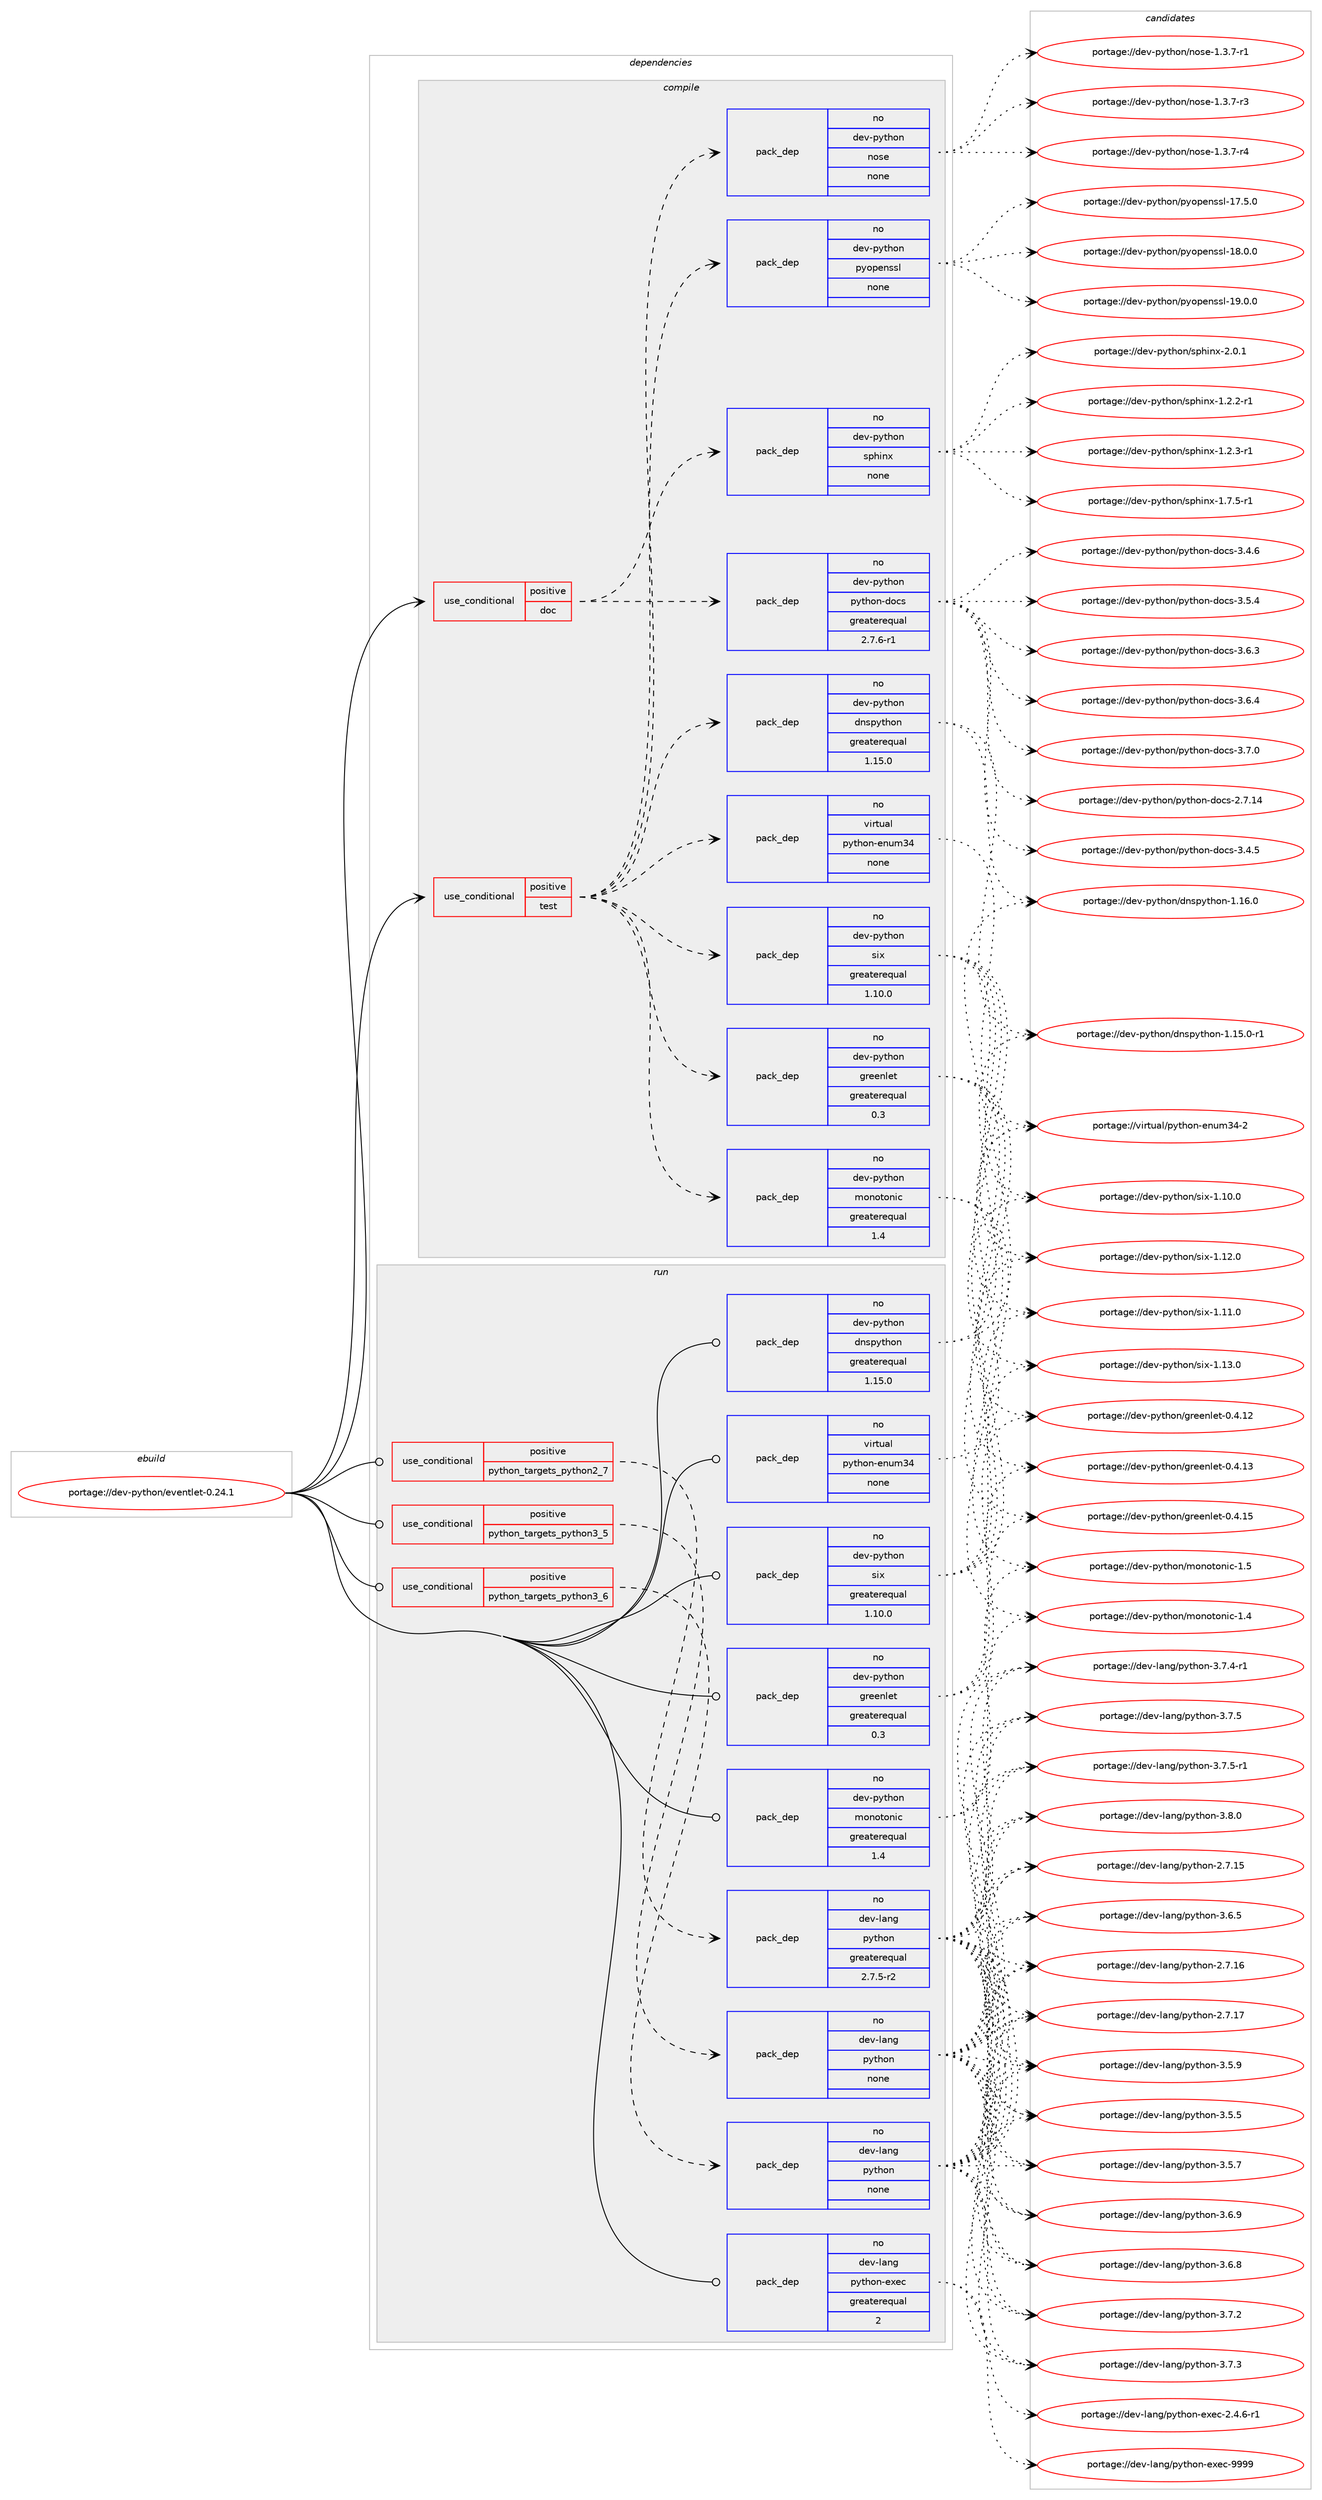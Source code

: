 digraph prolog {

# *************
# Graph options
# *************

newrank=true;
concentrate=true;
compound=true;
graph [rankdir=LR,fontname=Helvetica,fontsize=10,ranksep=1.5];#, ranksep=2.5, nodesep=0.2];
edge  [arrowhead=vee];
node  [fontname=Helvetica,fontsize=10];

# **********
# The ebuild
# **********

subgraph cluster_leftcol {
color=gray;
rank=same;
label=<<i>ebuild</i>>;
id [label="portage://dev-python/eventlet-0.24.1", color=red, width=4, href="../dev-python/eventlet-0.24.1.svg"];
}

# ****************
# The dependencies
# ****************

subgraph cluster_midcol {
color=gray;
label=<<i>dependencies</i>>;
subgraph cluster_compile {
fillcolor="#eeeeee";
style=filled;
label=<<i>compile</i>>;
subgraph cond28296 {
dependency138368 [label=<<TABLE BORDER="0" CELLBORDER="1" CELLSPACING="0" CELLPADDING="4"><TR><TD ROWSPAN="3" CELLPADDING="10">use_conditional</TD></TR><TR><TD>positive</TD></TR><TR><TD>doc</TD></TR></TABLE>>, shape=none, color=red];
subgraph pack106756 {
dependency138369 [label=<<TABLE BORDER="0" CELLBORDER="1" CELLSPACING="0" CELLPADDING="4" WIDTH="220"><TR><TD ROWSPAN="6" CELLPADDING="30">pack_dep</TD></TR><TR><TD WIDTH="110">no</TD></TR><TR><TD>dev-python</TD></TR><TR><TD>sphinx</TD></TR><TR><TD>none</TD></TR><TR><TD></TD></TR></TABLE>>, shape=none, color=blue];
}
dependency138368:e -> dependency138369:w [weight=20,style="dashed",arrowhead="vee"];
subgraph pack106757 {
dependency138370 [label=<<TABLE BORDER="0" CELLBORDER="1" CELLSPACING="0" CELLPADDING="4" WIDTH="220"><TR><TD ROWSPAN="6" CELLPADDING="30">pack_dep</TD></TR><TR><TD WIDTH="110">no</TD></TR><TR><TD>dev-python</TD></TR><TR><TD>python-docs</TD></TR><TR><TD>greaterequal</TD></TR><TR><TD>2.7.6-r1</TD></TR></TABLE>>, shape=none, color=blue];
}
dependency138368:e -> dependency138370:w [weight=20,style="dashed",arrowhead="vee"];
}
id:e -> dependency138368:w [weight=20,style="solid",arrowhead="vee"];
subgraph cond28297 {
dependency138371 [label=<<TABLE BORDER="0" CELLBORDER="1" CELLSPACING="0" CELLPADDING="4"><TR><TD ROWSPAN="3" CELLPADDING="10">use_conditional</TD></TR><TR><TD>positive</TD></TR><TR><TD>test</TD></TR></TABLE>>, shape=none, color=red];
subgraph pack106758 {
dependency138372 [label=<<TABLE BORDER="0" CELLBORDER="1" CELLSPACING="0" CELLPADDING="4" WIDTH="220"><TR><TD ROWSPAN="6" CELLPADDING="30">pack_dep</TD></TR><TR><TD WIDTH="110">no</TD></TR><TR><TD>dev-python</TD></TR><TR><TD>dnspython</TD></TR><TR><TD>greaterequal</TD></TR><TR><TD>1.15.0</TD></TR></TABLE>>, shape=none, color=blue];
}
dependency138371:e -> dependency138372:w [weight=20,style="dashed",arrowhead="vee"];
subgraph pack106759 {
dependency138373 [label=<<TABLE BORDER="0" CELLBORDER="1" CELLSPACING="0" CELLPADDING="4" WIDTH="220"><TR><TD ROWSPAN="6" CELLPADDING="30">pack_dep</TD></TR><TR><TD WIDTH="110">no</TD></TR><TR><TD>virtual</TD></TR><TR><TD>python-enum34</TD></TR><TR><TD>none</TD></TR><TR><TD></TD></TR></TABLE>>, shape=none, color=blue];
}
dependency138371:e -> dependency138373:w [weight=20,style="dashed",arrowhead="vee"];
subgraph pack106760 {
dependency138374 [label=<<TABLE BORDER="0" CELLBORDER="1" CELLSPACING="0" CELLPADDING="4" WIDTH="220"><TR><TD ROWSPAN="6" CELLPADDING="30">pack_dep</TD></TR><TR><TD WIDTH="110">no</TD></TR><TR><TD>dev-python</TD></TR><TR><TD>greenlet</TD></TR><TR><TD>greaterequal</TD></TR><TR><TD>0.3</TD></TR></TABLE>>, shape=none, color=blue];
}
dependency138371:e -> dependency138374:w [weight=20,style="dashed",arrowhead="vee"];
subgraph pack106761 {
dependency138375 [label=<<TABLE BORDER="0" CELLBORDER="1" CELLSPACING="0" CELLPADDING="4" WIDTH="220"><TR><TD ROWSPAN="6" CELLPADDING="30">pack_dep</TD></TR><TR><TD WIDTH="110">no</TD></TR><TR><TD>dev-python</TD></TR><TR><TD>monotonic</TD></TR><TR><TD>greaterequal</TD></TR><TR><TD>1.4</TD></TR></TABLE>>, shape=none, color=blue];
}
dependency138371:e -> dependency138375:w [weight=20,style="dashed",arrowhead="vee"];
subgraph pack106762 {
dependency138376 [label=<<TABLE BORDER="0" CELLBORDER="1" CELLSPACING="0" CELLPADDING="4" WIDTH="220"><TR><TD ROWSPAN="6" CELLPADDING="30">pack_dep</TD></TR><TR><TD WIDTH="110">no</TD></TR><TR><TD>dev-python</TD></TR><TR><TD>six</TD></TR><TR><TD>greaterequal</TD></TR><TR><TD>1.10.0</TD></TR></TABLE>>, shape=none, color=blue];
}
dependency138371:e -> dependency138376:w [weight=20,style="dashed",arrowhead="vee"];
subgraph pack106763 {
dependency138377 [label=<<TABLE BORDER="0" CELLBORDER="1" CELLSPACING="0" CELLPADDING="4" WIDTH="220"><TR><TD ROWSPAN="6" CELLPADDING="30">pack_dep</TD></TR><TR><TD WIDTH="110">no</TD></TR><TR><TD>dev-python</TD></TR><TR><TD>pyopenssl</TD></TR><TR><TD>none</TD></TR><TR><TD></TD></TR></TABLE>>, shape=none, color=blue];
}
dependency138371:e -> dependency138377:w [weight=20,style="dashed",arrowhead="vee"];
subgraph pack106764 {
dependency138378 [label=<<TABLE BORDER="0" CELLBORDER="1" CELLSPACING="0" CELLPADDING="4" WIDTH="220"><TR><TD ROWSPAN="6" CELLPADDING="30">pack_dep</TD></TR><TR><TD WIDTH="110">no</TD></TR><TR><TD>dev-python</TD></TR><TR><TD>nose</TD></TR><TR><TD>none</TD></TR><TR><TD></TD></TR></TABLE>>, shape=none, color=blue];
}
dependency138371:e -> dependency138378:w [weight=20,style="dashed",arrowhead="vee"];
}
id:e -> dependency138371:w [weight=20,style="solid",arrowhead="vee"];
}
subgraph cluster_compileandrun {
fillcolor="#eeeeee";
style=filled;
label=<<i>compile and run</i>>;
}
subgraph cluster_run {
fillcolor="#eeeeee";
style=filled;
label=<<i>run</i>>;
subgraph cond28298 {
dependency138379 [label=<<TABLE BORDER="0" CELLBORDER="1" CELLSPACING="0" CELLPADDING="4"><TR><TD ROWSPAN="3" CELLPADDING="10">use_conditional</TD></TR><TR><TD>positive</TD></TR><TR><TD>python_targets_python2_7</TD></TR></TABLE>>, shape=none, color=red];
subgraph pack106765 {
dependency138380 [label=<<TABLE BORDER="0" CELLBORDER="1" CELLSPACING="0" CELLPADDING="4" WIDTH="220"><TR><TD ROWSPAN="6" CELLPADDING="30">pack_dep</TD></TR><TR><TD WIDTH="110">no</TD></TR><TR><TD>dev-lang</TD></TR><TR><TD>python</TD></TR><TR><TD>greaterequal</TD></TR><TR><TD>2.7.5-r2</TD></TR></TABLE>>, shape=none, color=blue];
}
dependency138379:e -> dependency138380:w [weight=20,style="dashed",arrowhead="vee"];
}
id:e -> dependency138379:w [weight=20,style="solid",arrowhead="odot"];
subgraph cond28299 {
dependency138381 [label=<<TABLE BORDER="0" CELLBORDER="1" CELLSPACING="0" CELLPADDING="4"><TR><TD ROWSPAN="3" CELLPADDING="10">use_conditional</TD></TR><TR><TD>positive</TD></TR><TR><TD>python_targets_python3_5</TD></TR></TABLE>>, shape=none, color=red];
subgraph pack106766 {
dependency138382 [label=<<TABLE BORDER="0" CELLBORDER="1" CELLSPACING="0" CELLPADDING="4" WIDTH="220"><TR><TD ROWSPAN="6" CELLPADDING="30">pack_dep</TD></TR><TR><TD WIDTH="110">no</TD></TR><TR><TD>dev-lang</TD></TR><TR><TD>python</TD></TR><TR><TD>none</TD></TR><TR><TD></TD></TR></TABLE>>, shape=none, color=blue];
}
dependency138381:e -> dependency138382:w [weight=20,style="dashed",arrowhead="vee"];
}
id:e -> dependency138381:w [weight=20,style="solid",arrowhead="odot"];
subgraph cond28300 {
dependency138383 [label=<<TABLE BORDER="0" CELLBORDER="1" CELLSPACING="0" CELLPADDING="4"><TR><TD ROWSPAN="3" CELLPADDING="10">use_conditional</TD></TR><TR><TD>positive</TD></TR><TR><TD>python_targets_python3_6</TD></TR></TABLE>>, shape=none, color=red];
subgraph pack106767 {
dependency138384 [label=<<TABLE BORDER="0" CELLBORDER="1" CELLSPACING="0" CELLPADDING="4" WIDTH="220"><TR><TD ROWSPAN="6" CELLPADDING="30">pack_dep</TD></TR><TR><TD WIDTH="110">no</TD></TR><TR><TD>dev-lang</TD></TR><TR><TD>python</TD></TR><TR><TD>none</TD></TR><TR><TD></TD></TR></TABLE>>, shape=none, color=blue];
}
dependency138383:e -> dependency138384:w [weight=20,style="dashed",arrowhead="vee"];
}
id:e -> dependency138383:w [weight=20,style="solid",arrowhead="odot"];
subgraph pack106768 {
dependency138385 [label=<<TABLE BORDER="0" CELLBORDER="1" CELLSPACING="0" CELLPADDING="4" WIDTH="220"><TR><TD ROWSPAN="6" CELLPADDING="30">pack_dep</TD></TR><TR><TD WIDTH="110">no</TD></TR><TR><TD>dev-lang</TD></TR><TR><TD>python-exec</TD></TR><TR><TD>greaterequal</TD></TR><TR><TD>2</TD></TR></TABLE>>, shape=none, color=blue];
}
id:e -> dependency138385:w [weight=20,style="solid",arrowhead="odot"];
subgraph pack106769 {
dependency138386 [label=<<TABLE BORDER="0" CELLBORDER="1" CELLSPACING="0" CELLPADDING="4" WIDTH="220"><TR><TD ROWSPAN="6" CELLPADDING="30">pack_dep</TD></TR><TR><TD WIDTH="110">no</TD></TR><TR><TD>dev-python</TD></TR><TR><TD>dnspython</TD></TR><TR><TD>greaterequal</TD></TR><TR><TD>1.15.0</TD></TR></TABLE>>, shape=none, color=blue];
}
id:e -> dependency138386:w [weight=20,style="solid",arrowhead="odot"];
subgraph pack106770 {
dependency138387 [label=<<TABLE BORDER="0" CELLBORDER="1" CELLSPACING="0" CELLPADDING="4" WIDTH="220"><TR><TD ROWSPAN="6" CELLPADDING="30">pack_dep</TD></TR><TR><TD WIDTH="110">no</TD></TR><TR><TD>dev-python</TD></TR><TR><TD>greenlet</TD></TR><TR><TD>greaterequal</TD></TR><TR><TD>0.3</TD></TR></TABLE>>, shape=none, color=blue];
}
id:e -> dependency138387:w [weight=20,style="solid",arrowhead="odot"];
subgraph pack106771 {
dependency138388 [label=<<TABLE BORDER="0" CELLBORDER="1" CELLSPACING="0" CELLPADDING="4" WIDTH="220"><TR><TD ROWSPAN="6" CELLPADDING="30">pack_dep</TD></TR><TR><TD WIDTH="110">no</TD></TR><TR><TD>dev-python</TD></TR><TR><TD>monotonic</TD></TR><TR><TD>greaterequal</TD></TR><TR><TD>1.4</TD></TR></TABLE>>, shape=none, color=blue];
}
id:e -> dependency138388:w [weight=20,style="solid",arrowhead="odot"];
subgraph pack106772 {
dependency138389 [label=<<TABLE BORDER="0" CELLBORDER="1" CELLSPACING="0" CELLPADDING="4" WIDTH="220"><TR><TD ROWSPAN="6" CELLPADDING="30">pack_dep</TD></TR><TR><TD WIDTH="110">no</TD></TR><TR><TD>dev-python</TD></TR><TR><TD>six</TD></TR><TR><TD>greaterequal</TD></TR><TR><TD>1.10.0</TD></TR></TABLE>>, shape=none, color=blue];
}
id:e -> dependency138389:w [weight=20,style="solid",arrowhead="odot"];
subgraph pack106773 {
dependency138390 [label=<<TABLE BORDER="0" CELLBORDER="1" CELLSPACING="0" CELLPADDING="4" WIDTH="220"><TR><TD ROWSPAN="6" CELLPADDING="30">pack_dep</TD></TR><TR><TD WIDTH="110">no</TD></TR><TR><TD>virtual</TD></TR><TR><TD>python-enum34</TD></TR><TR><TD>none</TD></TR><TR><TD></TD></TR></TABLE>>, shape=none, color=blue];
}
id:e -> dependency138390:w [weight=20,style="solid",arrowhead="odot"];
}
}

# **************
# The candidates
# **************

subgraph cluster_choices {
rank=same;
color=gray;
label=<<i>candidates</i>>;

subgraph choice106756 {
color=black;
nodesep=1;
choiceportage10010111845112121116104111110471151121041051101204549465046504511449 [label="portage://dev-python/sphinx-1.2.2-r1", color=red, width=4,href="../dev-python/sphinx-1.2.2-r1.svg"];
choiceportage10010111845112121116104111110471151121041051101204549465046514511449 [label="portage://dev-python/sphinx-1.2.3-r1", color=red, width=4,href="../dev-python/sphinx-1.2.3-r1.svg"];
choiceportage10010111845112121116104111110471151121041051101204549465546534511449 [label="portage://dev-python/sphinx-1.7.5-r1", color=red, width=4,href="../dev-python/sphinx-1.7.5-r1.svg"];
choiceportage1001011184511212111610411111047115112104105110120455046484649 [label="portage://dev-python/sphinx-2.0.1", color=red, width=4,href="../dev-python/sphinx-2.0.1.svg"];
dependency138369:e -> choiceportage10010111845112121116104111110471151121041051101204549465046504511449:w [style=dotted,weight="100"];
dependency138369:e -> choiceportage10010111845112121116104111110471151121041051101204549465046514511449:w [style=dotted,weight="100"];
dependency138369:e -> choiceportage10010111845112121116104111110471151121041051101204549465546534511449:w [style=dotted,weight="100"];
dependency138369:e -> choiceportage1001011184511212111610411111047115112104105110120455046484649:w [style=dotted,weight="100"];
}
subgraph choice106757 {
color=black;
nodesep=1;
choiceportage1001011184511212111610411111047112121116104111110451001119911545504655464952 [label="portage://dev-python/python-docs-2.7.14", color=red, width=4,href="../dev-python/python-docs-2.7.14.svg"];
choiceportage10010111845112121116104111110471121211161041111104510011199115455146524653 [label="portage://dev-python/python-docs-3.4.5", color=red, width=4,href="../dev-python/python-docs-3.4.5.svg"];
choiceportage10010111845112121116104111110471121211161041111104510011199115455146524654 [label="portage://dev-python/python-docs-3.4.6", color=red, width=4,href="../dev-python/python-docs-3.4.6.svg"];
choiceportage10010111845112121116104111110471121211161041111104510011199115455146534652 [label="portage://dev-python/python-docs-3.5.4", color=red, width=4,href="../dev-python/python-docs-3.5.4.svg"];
choiceportage10010111845112121116104111110471121211161041111104510011199115455146544651 [label="portage://dev-python/python-docs-3.6.3", color=red, width=4,href="../dev-python/python-docs-3.6.3.svg"];
choiceportage10010111845112121116104111110471121211161041111104510011199115455146544652 [label="portage://dev-python/python-docs-3.6.4", color=red, width=4,href="../dev-python/python-docs-3.6.4.svg"];
choiceportage10010111845112121116104111110471121211161041111104510011199115455146554648 [label="portage://dev-python/python-docs-3.7.0", color=red, width=4,href="../dev-python/python-docs-3.7.0.svg"];
dependency138370:e -> choiceportage1001011184511212111610411111047112121116104111110451001119911545504655464952:w [style=dotted,weight="100"];
dependency138370:e -> choiceportage10010111845112121116104111110471121211161041111104510011199115455146524653:w [style=dotted,weight="100"];
dependency138370:e -> choiceportage10010111845112121116104111110471121211161041111104510011199115455146524654:w [style=dotted,weight="100"];
dependency138370:e -> choiceportage10010111845112121116104111110471121211161041111104510011199115455146534652:w [style=dotted,weight="100"];
dependency138370:e -> choiceportage10010111845112121116104111110471121211161041111104510011199115455146544651:w [style=dotted,weight="100"];
dependency138370:e -> choiceportage10010111845112121116104111110471121211161041111104510011199115455146544652:w [style=dotted,weight="100"];
dependency138370:e -> choiceportage10010111845112121116104111110471121211161041111104510011199115455146554648:w [style=dotted,weight="100"];
}
subgraph choice106758 {
color=black;
nodesep=1;
choiceportage1001011184511212111610411111047100110115112121116104111110454946495346484511449 [label="portage://dev-python/dnspython-1.15.0-r1", color=red, width=4,href="../dev-python/dnspython-1.15.0-r1.svg"];
choiceportage100101118451121211161041111104710011011511212111610411111045494649544648 [label="portage://dev-python/dnspython-1.16.0", color=red, width=4,href="../dev-python/dnspython-1.16.0.svg"];
dependency138372:e -> choiceportage1001011184511212111610411111047100110115112121116104111110454946495346484511449:w [style=dotted,weight="100"];
dependency138372:e -> choiceportage100101118451121211161041111104710011011511212111610411111045494649544648:w [style=dotted,weight="100"];
}
subgraph choice106759 {
color=black;
nodesep=1;
choiceportage11810511411611797108471121211161041111104510111011710951524550 [label="portage://virtual/python-enum34-2", color=red, width=4,href="../virtual/python-enum34-2.svg"];
dependency138373:e -> choiceportage11810511411611797108471121211161041111104510111011710951524550:w [style=dotted,weight="100"];
}
subgraph choice106760 {
color=black;
nodesep=1;
choiceportage100101118451121211161041111104710311410110111010810111645484652464950 [label="portage://dev-python/greenlet-0.4.12", color=red, width=4,href="../dev-python/greenlet-0.4.12.svg"];
choiceportage100101118451121211161041111104710311410110111010810111645484652464951 [label="portage://dev-python/greenlet-0.4.13", color=red, width=4,href="../dev-python/greenlet-0.4.13.svg"];
choiceportage100101118451121211161041111104710311410110111010810111645484652464953 [label="portage://dev-python/greenlet-0.4.15", color=red, width=4,href="../dev-python/greenlet-0.4.15.svg"];
dependency138374:e -> choiceportage100101118451121211161041111104710311410110111010810111645484652464950:w [style=dotted,weight="100"];
dependency138374:e -> choiceportage100101118451121211161041111104710311410110111010810111645484652464951:w [style=dotted,weight="100"];
dependency138374:e -> choiceportage100101118451121211161041111104710311410110111010810111645484652464953:w [style=dotted,weight="100"];
}
subgraph choice106761 {
color=black;
nodesep=1;
choiceportage10010111845112121116104111110471091111101111161111101059945494652 [label="portage://dev-python/monotonic-1.4", color=red, width=4,href="../dev-python/monotonic-1.4.svg"];
choiceportage10010111845112121116104111110471091111101111161111101059945494653 [label="portage://dev-python/monotonic-1.5", color=red, width=4,href="../dev-python/monotonic-1.5.svg"];
dependency138375:e -> choiceportage10010111845112121116104111110471091111101111161111101059945494652:w [style=dotted,weight="100"];
dependency138375:e -> choiceportage10010111845112121116104111110471091111101111161111101059945494653:w [style=dotted,weight="100"];
}
subgraph choice106762 {
color=black;
nodesep=1;
choiceportage100101118451121211161041111104711510512045494649484648 [label="portage://dev-python/six-1.10.0", color=red, width=4,href="../dev-python/six-1.10.0.svg"];
choiceportage100101118451121211161041111104711510512045494649494648 [label="portage://dev-python/six-1.11.0", color=red, width=4,href="../dev-python/six-1.11.0.svg"];
choiceportage100101118451121211161041111104711510512045494649504648 [label="portage://dev-python/six-1.12.0", color=red, width=4,href="../dev-python/six-1.12.0.svg"];
choiceportage100101118451121211161041111104711510512045494649514648 [label="portage://dev-python/six-1.13.0", color=red, width=4,href="../dev-python/six-1.13.0.svg"];
dependency138376:e -> choiceportage100101118451121211161041111104711510512045494649484648:w [style=dotted,weight="100"];
dependency138376:e -> choiceportage100101118451121211161041111104711510512045494649494648:w [style=dotted,weight="100"];
dependency138376:e -> choiceportage100101118451121211161041111104711510512045494649504648:w [style=dotted,weight="100"];
dependency138376:e -> choiceportage100101118451121211161041111104711510512045494649514648:w [style=dotted,weight="100"];
}
subgraph choice106763 {
color=black;
nodesep=1;
choiceportage100101118451121211161041111104711212111111210111011511510845495546534648 [label="portage://dev-python/pyopenssl-17.5.0", color=red, width=4,href="../dev-python/pyopenssl-17.5.0.svg"];
choiceportage100101118451121211161041111104711212111111210111011511510845495646484648 [label="portage://dev-python/pyopenssl-18.0.0", color=red, width=4,href="../dev-python/pyopenssl-18.0.0.svg"];
choiceportage100101118451121211161041111104711212111111210111011511510845495746484648 [label="portage://dev-python/pyopenssl-19.0.0", color=red, width=4,href="../dev-python/pyopenssl-19.0.0.svg"];
dependency138377:e -> choiceportage100101118451121211161041111104711212111111210111011511510845495546534648:w [style=dotted,weight="100"];
dependency138377:e -> choiceportage100101118451121211161041111104711212111111210111011511510845495646484648:w [style=dotted,weight="100"];
dependency138377:e -> choiceportage100101118451121211161041111104711212111111210111011511510845495746484648:w [style=dotted,weight="100"];
}
subgraph choice106764 {
color=black;
nodesep=1;
choiceportage10010111845112121116104111110471101111151014549465146554511449 [label="portage://dev-python/nose-1.3.7-r1", color=red, width=4,href="../dev-python/nose-1.3.7-r1.svg"];
choiceportage10010111845112121116104111110471101111151014549465146554511451 [label="portage://dev-python/nose-1.3.7-r3", color=red, width=4,href="../dev-python/nose-1.3.7-r3.svg"];
choiceportage10010111845112121116104111110471101111151014549465146554511452 [label="portage://dev-python/nose-1.3.7-r4", color=red, width=4,href="../dev-python/nose-1.3.7-r4.svg"];
dependency138378:e -> choiceportage10010111845112121116104111110471101111151014549465146554511449:w [style=dotted,weight="100"];
dependency138378:e -> choiceportage10010111845112121116104111110471101111151014549465146554511451:w [style=dotted,weight="100"];
dependency138378:e -> choiceportage10010111845112121116104111110471101111151014549465146554511452:w [style=dotted,weight="100"];
}
subgraph choice106765 {
color=black;
nodesep=1;
choiceportage10010111845108971101034711212111610411111045504655464953 [label="portage://dev-lang/python-2.7.15", color=red, width=4,href="../dev-lang/python-2.7.15.svg"];
choiceportage10010111845108971101034711212111610411111045504655464954 [label="portage://dev-lang/python-2.7.16", color=red, width=4,href="../dev-lang/python-2.7.16.svg"];
choiceportage10010111845108971101034711212111610411111045504655464955 [label="portage://dev-lang/python-2.7.17", color=red, width=4,href="../dev-lang/python-2.7.17.svg"];
choiceportage100101118451089711010347112121116104111110455146534653 [label="portage://dev-lang/python-3.5.5", color=red, width=4,href="../dev-lang/python-3.5.5.svg"];
choiceportage100101118451089711010347112121116104111110455146534655 [label="portage://dev-lang/python-3.5.7", color=red, width=4,href="../dev-lang/python-3.5.7.svg"];
choiceportage100101118451089711010347112121116104111110455146534657 [label="portage://dev-lang/python-3.5.9", color=red, width=4,href="../dev-lang/python-3.5.9.svg"];
choiceportage100101118451089711010347112121116104111110455146544653 [label="portage://dev-lang/python-3.6.5", color=red, width=4,href="../dev-lang/python-3.6.5.svg"];
choiceportage100101118451089711010347112121116104111110455146544656 [label="portage://dev-lang/python-3.6.8", color=red, width=4,href="../dev-lang/python-3.6.8.svg"];
choiceportage100101118451089711010347112121116104111110455146544657 [label="portage://dev-lang/python-3.6.9", color=red, width=4,href="../dev-lang/python-3.6.9.svg"];
choiceportage100101118451089711010347112121116104111110455146554650 [label="portage://dev-lang/python-3.7.2", color=red, width=4,href="../dev-lang/python-3.7.2.svg"];
choiceportage100101118451089711010347112121116104111110455146554651 [label="portage://dev-lang/python-3.7.3", color=red, width=4,href="../dev-lang/python-3.7.3.svg"];
choiceportage1001011184510897110103471121211161041111104551465546524511449 [label="portage://dev-lang/python-3.7.4-r1", color=red, width=4,href="../dev-lang/python-3.7.4-r1.svg"];
choiceportage100101118451089711010347112121116104111110455146554653 [label="portage://dev-lang/python-3.7.5", color=red, width=4,href="../dev-lang/python-3.7.5.svg"];
choiceportage1001011184510897110103471121211161041111104551465546534511449 [label="portage://dev-lang/python-3.7.5-r1", color=red, width=4,href="../dev-lang/python-3.7.5-r1.svg"];
choiceportage100101118451089711010347112121116104111110455146564648 [label="portage://dev-lang/python-3.8.0", color=red, width=4,href="../dev-lang/python-3.8.0.svg"];
dependency138380:e -> choiceportage10010111845108971101034711212111610411111045504655464953:w [style=dotted,weight="100"];
dependency138380:e -> choiceportage10010111845108971101034711212111610411111045504655464954:w [style=dotted,weight="100"];
dependency138380:e -> choiceportage10010111845108971101034711212111610411111045504655464955:w [style=dotted,weight="100"];
dependency138380:e -> choiceportage100101118451089711010347112121116104111110455146534653:w [style=dotted,weight="100"];
dependency138380:e -> choiceportage100101118451089711010347112121116104111110455146534655:w [style=dotted,weight="100"];
dependency138380:e -> choiceportage100101118451089711010347112121116104111110455146534657:w [style=dotted,weight="100"];
dependency138380:e -> choiceportage100101118451089711010347112121116104111110455146544653:w [style=dotted,weight="100"];
dependency138380:e -> choiceportage100101118451089711010347112121116104111110455146544656:w [style=dotted,weight="100"];
dependency138380:e -> choiceportage100101118451089711010347112121116104111110455146544657:w [style=dotted,weight="100"];
dependency138380:e -> choiceportage100101118451089711010347112121116104111110455146554650:w [style=dotted,weight="100"];
dependency138380:e -> choiceportage100101118451089711010347112121116104111110455146554651:w [style=dotted,weight="100"];
dependency138380:e -> choiceportage1001011184510897110103471121211161041111104551465546524511449:w [style=dotted,weight="100"];
dependency138380:e -> choiceportage100101118451089711010347112121116104111110455146554653:w [style=dotted,weight="100"];
dependency138380:e -> choiceportage1001011184510897110103471121211161041111104551465546534511449:w [style=dotted,weight="100"];
dependency138380:e -> choiceportage100101118451089711010347112121116104111110455146564648:w [style=dotted,weight="100"];
}
subgraph choice106766 {
color=black;
nodesep=1;
choiceportage10010111845108971101034711212111610411111045504655464953 [label="portage://dev-lang/python-2.7.15", color=red, width=4,href="../dev-lang/python-2.7.15.svg"];
choiceportage10010111845108971101034711212111610411111045504655464954 [label="portage://dev-lang/python-2.7.16", color=red, width=4,href="../dev-lang/python-2.7.16.svg"];
choiceportage10010111845108971101034711212111610411111045504655464955 [label="portage://dev-lang/python-2.7.17", color=red, width=4,href="../dev-lang/python-2.7.17.svg"];
choiceportage100101118451089711010347112121116104111110455146534653 [label="portage://dev-lang/python-3.5.5", color=red, width=4,href="../dev-lang/python-3.5.5.svg"];
choiceportage100101118451089711010347112121116104111110455146534655 [label="portage://dev-lang/python-3.5.7", color=red, width=4,href="../dev-lang/python-3.5.7.svg"];
choiceportage100101118451089711010347112121116104111110455146534657 [label="portage://dev-lang/python-3.5.9", color=red, width=4,href="../dev-lang/python-3.5.9.svg"];
choiceportage100101118451089711010347112121116104111110455146544653 [label="portage://dev-lang/python-3.6.5", color=red, width=4,href="../dev-lang/python-3.6.5.svg"];
choiceportage100101118451089711010347112121116104111110455146544656 [label="portage://dev-lang/python-3.6.8", color=red, width=4,href="../dev-lang/python-3.6.8.svg"];
choiceportage100101118451089711010347112121116104111110455146544657 [label="portage://dev-lang/python-3.6.9", color=red, width=4,href="../dev-lang/python-3.6.9.svg"];
choiceportage100101118451089711010347112121116104111110455146554650 [label="portage://dev-lang/python-3.7.2", color=red, width=4,href="../dev-lang/python-3.7.2.svg"];
choiceportage100101118451089711010347112121116104111110455146554651 [label="portage://dev-lang/python-3.7.3", color=red, width=4,href="../dev-lang/python-3.7.3.svg"];
choiceportage1001011184510897110103471121211161041111104551465546524511449 [label="portage://dev-lang/python-3.7.4-r1", color=red, width=4,href="../dev-lang/python-3.7.4-r1.svg"];
choiceportage100101118451089711010347112121116104111110455146554653 [label="portage://dev-lang/python-3.7.5", color=red, width=4,href="../dev-lang/python-3.7.5.svg"];
choiceportage1001011184510897110103471121211161041111104551465546534511449 [label="portage://dev-lang/python-3.7.5-r1", color=red, width=4,href="../dev-lang/python-3.7.5-r1.svg"];
choiceportage100101118451089711010347112121116104111110455146564648 [label="portage://dev-lang/python-3.8.0", color=red, width=4,href="../dev-lang/python-3.8.0.svg"];
dependency138382:e -> choiceportage10010111845108971101034711212111610411111045504655464953:w [style=dotted,weight="100"];
dependency138382:e -> choiceportage10010111845108971101034711212111610411111045504655464954:w [style=dotted,weight="100"];
dependency138382:e -> choiceportage10010111845108971101034711212111610411111045504655464955:w [style=dotted,weight="100"];
dependency138382:e -> choiceportage100101118451089711010347112121116104111110455146534653:w [style=dotted,weight="100"];
dependency138382:e -> choiceportage100101118451089711010347112121116104111110455146534655:w [style=dotted,weight="100"];
dependency138382:e -> choiceportage100101118451089711010347112121116104111110455146534657:w [style=dotted,weight="100"];
dependency138382:e -> choiceportage100101118451089711010347112121116104111110455146544653:w [style=dotted,weight="100"];
dependency138382:e -> choiceportage100101118451089711010347112121116104111110455146544656:w [style=dotted,weight="100"];
dependency138382:e -> choiceportage100101118451089711010347112121116104111110455146544657:w [style=dotted,weight="100"];
dependency138382:e -> choiceportage100101118451089711010347112121116104111110455146554650:w [style=dotted,weight="100"];
dependency138382:e -> choiceportage100101118451089711010347112121116104111110455146554651:w [style=dotted,weight="100"];
dependency138382:e -> choiceportage1001011184510897110103471121211161041111104551465546524511449:w [style=dotted,weight="100"];
dependency138382:e -> choiceportage100101118451089711010347112121116104111110455146554653:w [style=dotted,weight="100"];
dependency138382:e -> choiceportage1001011184510897110103471121211161041111104551465546534511449:w [style=dotted,weight="100"];
dependency138382:e -> choiceportage100101118451089711010347112121116104111110455146564648:w [style=dotted,weight="100"];
}
subgraph choice106767 {
color=black;
nodesep=1;
choiceportage10010111845108971101034711212111610411111045504655464953 [label="portage://dev-lang/python-2.7.15", color=red, width=4,href="../dev-lang/python-2.7.15.svg"];
choiceportage10010111845108971101034711212111610411111045504655464954 [label="portage://dev-lang/python-2.7.16", color=red, width=4,href="../dev-lang/python-2.7.16.svg"];
choiceportage10010111845108971101034711212111610411111045504655464955 [label="portage://dev-lang/python-2.7.17", color=red, width=4,href="../dev-lang/python-2.7.17.svg"];
choiceportage100101118451089711010347112121116104111110455146534653 [label="portage://dev-lang/python-3.5.5", color=red, width=4,href="../dev-lang/python-3.5.5.svg"];
choiceportage100101118451089711010347112121116104111110455146534655 [label="portage://dev-lang/python-3.5.7", color=red, width=4,href="../dev-lang/python-3.5.7.svg"];
choiceportage100101118451089711010347112121116104111110455146534657 [label="portage://dev-lang/python-3.5.9", color=red, width=4,href="../dev-lang/python-3.5.9.svg"];
choiceportage100101118451089711010347112121116104111110455146544653 [label="portage://dev-lang/python-3.6.5", color=red, width=4,href="../dev-lang/python-3.6.5.svg"];
choiceportage100101118451089711010347112121116104111110455146544656 [label="portage://dev-lang/python-3.6.8", color=red, width=4,href="../dev-lang/python-3.6.8.svg"];
choiceportage100101118451089711010347112121116104111110455146544657 [label="portage://dev-lang/python-3.6.9", color=red, width=4,href="../dev-lang/python-3.6.9.svg"];
choiceportage100101118451089711010347112121116104111110455146554650 [label="portage://dev-lang/python-3.7.2", color=red, width=4,href="../dev-lang/python-3.7.2.svg"];
choiceportage100101118451089711010347112121116104111110455146554651 [label="portage://dev-lang/python-3.7.3", color=red, width=4,href="../dev-lang/python-3.7.3.svg"];
choiceportage1001011184510897110103471121211161041111104551465546524511449 [label="portage://dev-lang/python-3.7.4-r1", color=red, width=4,href="../dev-lang/python-3.7.4-r1.svg"];
choiceportage100101118451089711010347112121116104111110455146554653 [label="portage://dev-lang/python-3.7.5", color=red, width=4,href="../dev-lang/python-3.7.5.svg"];
choiceportage1001011184510897110103471121211161041111104551465546534511449 [label="portage://dev-lang/python-3.7.5-r1", color=red, width=4,href="../dev-lang/python-3.7.5-r1.svg"];
choiceportage100101118451089711010347112121116104111110455146564648 [label="portage://dev-lang/python-3.8.0", color=red, width=4,href="../dev-lang/python-3.8.0.svg"];
dependency138384:e -> choiceportage10010111845108971101034711212111610411111045504655464953:w [style=dotted,weight="100"];
dependency138384:e -> choiceportage10010111845108971101034711212111610411111045504655464954:w [style=dotted,weight="100"];
dependency138384:e -> choiceportage10010111845108971101034711212111610411111045504655464955:w [style=dotted,weight="100"];
dependency138384:e -> choiceportage100101118451089711010347112121116104111110455146534653:w [style=dotted,weight="100"];
dependency138384:e -> choiceportage100101118451089711010347112121116104111110455146534655:w [style=dotted,weight="100"];
dependency138384:e -> choiceportage100101118451089711010347112121116104111110455146534657:w [style=dotted,weight="100"];
dependency138384:e -> choiceportage100101118451089711010347112121116104111110455146544653:w [style=dotted,weight="100"];
dependency138384:e -> choiceportage100101118451089711010347112121116104111110455146544656:w [style=dotted,weight="100"];
dependency138384:e -> choiceportage100101118451089711010347112121116104111110455146544657:w [style=dotted,weight="100"];
dependency138384:e -> choiceportage100101118451089711010347112121116104111110455146554650:w [style=dotted,weight="100"];
dependency138384:e -> choiceportage100101118451089711010347112121116104111110455146554651:w [style=dotted,weight="100"];
dependency138384:e -> choiceportage1001011184510897110103471121211161041111104551465546524511449:w [style=dotted,weight="100"];
dependency138384:e -> choiceportage100101118451089711010347112121116104111110455146554653:w [style=dotted,weight="100"];
dependency138384:e -> choiceportage1001011184510897110103471121211161041111104551465546534511449:w [style=dotted,weight="100"];
dependency138384:e -> choiceportage100101118451089711010347112121116104111110455146564648:w [style=dotted,weight="100"];
}
subgraph choice106768 {
color=black;
nodesep=1;
choiceportage10010111845108971101034711212111610411111045101120101994550465246544511449 [label="portage://dev-lang/python-exec-2.4.6-r1", color=red, width=4,href="../dev-lang/python-exec-2.4.6-r1.svg"];
choiceportage10010111845108971101034711212111610411111045101120101994557575757 [label="portage://dev-lang/python-exec-9999", color=red, width=4,href="../dev-lang/python-exec-9999.svg"];
dependency138385:e -> choiceportage10010111845108971101034711212111610411111045101120101994550465246544511449:w [style=dotted,weight="100"];
dependency138385:e -> choiceportage10010111845108971101034711212111610411111045101120101994557575757:w [style=dotted,weight="100"];
}
subgraph choice106769 {
color=black;
nodesep=1;
choiceportage1001011184511212111610411111047100110115112121116104111110454946495346484511449 [label="portage://dev-python/dnspython-1.15.0-r1", color=red, width=4,href="../dev-python/dnspython-1.15.0-r1.svg"];
choiceportage100101118451121211161041111104710011011511212111610411111045494649544648 [label="portage://dev-python/dnspython-1.16.0", color=red, width=4,href="../dev-python/dnspython-1.16.0.svg"];
dependency138386:e -> choiceportage1001011184511212111610411111047100110115112121116104111110454946495346484511449:w [style=dotted,weight="100"];
dependency138386:e -> choiceportage100101118451121211161041111104710011011511212111610411111045494649544648:w [style=dotted,weight="100"];
}
subgraph choice106770 {
color=black;
nodesep=1;
choiceportage100101118451121211161041111104710311410110111010810111645484652464950 [label="portage://dev-python/greenlet-0.4.12", color=red, width=4,href="../dev-python/greenlet-0.4.12.svg"];
choiceportage100101118451121211161041111104710311410110111010810111645484652464951 [label="portage://dev-python/greenlet-0.4.13", color=red, width=4,href="../dev-python/greenlet-0.4.13.svg"];
choiceportage100101118451121211161041111104710311410110111010810111645484652464953 [label="portage://dev-python/greenlet-0.4.15", color=red, width=4,href="../dev-python/greenlet-0.4.15.svg"];
dependency138387:e -> choiceportage100101118451121211161041111104710311410110111010810111645484652464950:w [style=dotted,weight="100"];
dependency138387:e -> choiceportage100101118451121211161041111104710311410110111010810111645484652464951:w [style=dotted,weight="100"];
dependency138387:e -> choiceportage100101118451121211161041111104710311410110111010810111645484652464953:w [style=dotted,weight="100"];
}
subgraph choice106771 {
color=black;
nodesep=1;
choiceportage10010111845112121116104111110471091111101111161111101059945494652 [label="portage://dev-python/monotonic-1.4", color=red, width=4,href="../dev-python/monotonic-1.4.svg"];
choiceportage10010111845112121116104111110471091111101111161111101059945494653 [label="portage://dev-python/monotonic-1.5", color=red, width=4,href="../dev-python/monotonic-1.5.svg"];
dependency138388:e -> choiceportage10010111845112121116104111110471091111101111161111101059945494652:w [style=dotted,weight="100"];
dependency138388:e -> choiceportage10010111845112121116104111110471091111101111161111101059945494653:w [style=dotted,weight="100"];
}
subgraph choice106772 {
color=black;
nodesep=1;
choiceportage100101118451121211161041111104711510512045494649484648 [label="portage://dev-python/six-1.10.0", color=red, width=4,href="../dev-python/six-1.10.0.svg"];
choiceportage100101118451121211161041111104711510512045494649494648 [label="portage://dev-python/six-1.11.0", color=red, width=4,href="../dev-python/six-1.11.0.svg"];
choiceportage100101118451121211161041111104711510512045494649504648 [label="portage://dev-python/six-1.12.0", color=red, width=4,href="../dev-python/six-1.12.0.svg"];
choiceportage100101118451121211161041111104711510512045494649514648 [label="portage://dev-python/six-1.13.0", color=red, width=4,href="../dev-python/six-1.13.0.svg"];
dependency138389:e -> choiceportage100101118451121211161041111104711510512045494649484648:w [style=dotted,weight="100"];
dependency138389:e -> choiceportage100101118451121211161041111104711510512045494649494648:w [style=dotted,weight="100"];
dependency138389:e -> choiceportage100101118451121211161041111104711510512045494649504648:w [style=dotted,weight="100"];
dependency138389:e -> choiceportage100101118451121211161041111104711510512045494649514648:w [style=dotted,weight="100"];
}
subgraph choice106773 {
color=black;
nodesep=1;
choiceportage11810511411611797108471121211161041111104510111011710951524550 [label="portage://virtual/python-enum34-2", color=red, width=4,href="../virtual/python-enum34-2.svg"];
dependency138390:e -> choiceportage11810511411611797108471121211161041111104510111011710951524550:w [style=dotted,weight="100"];
}
}

}
